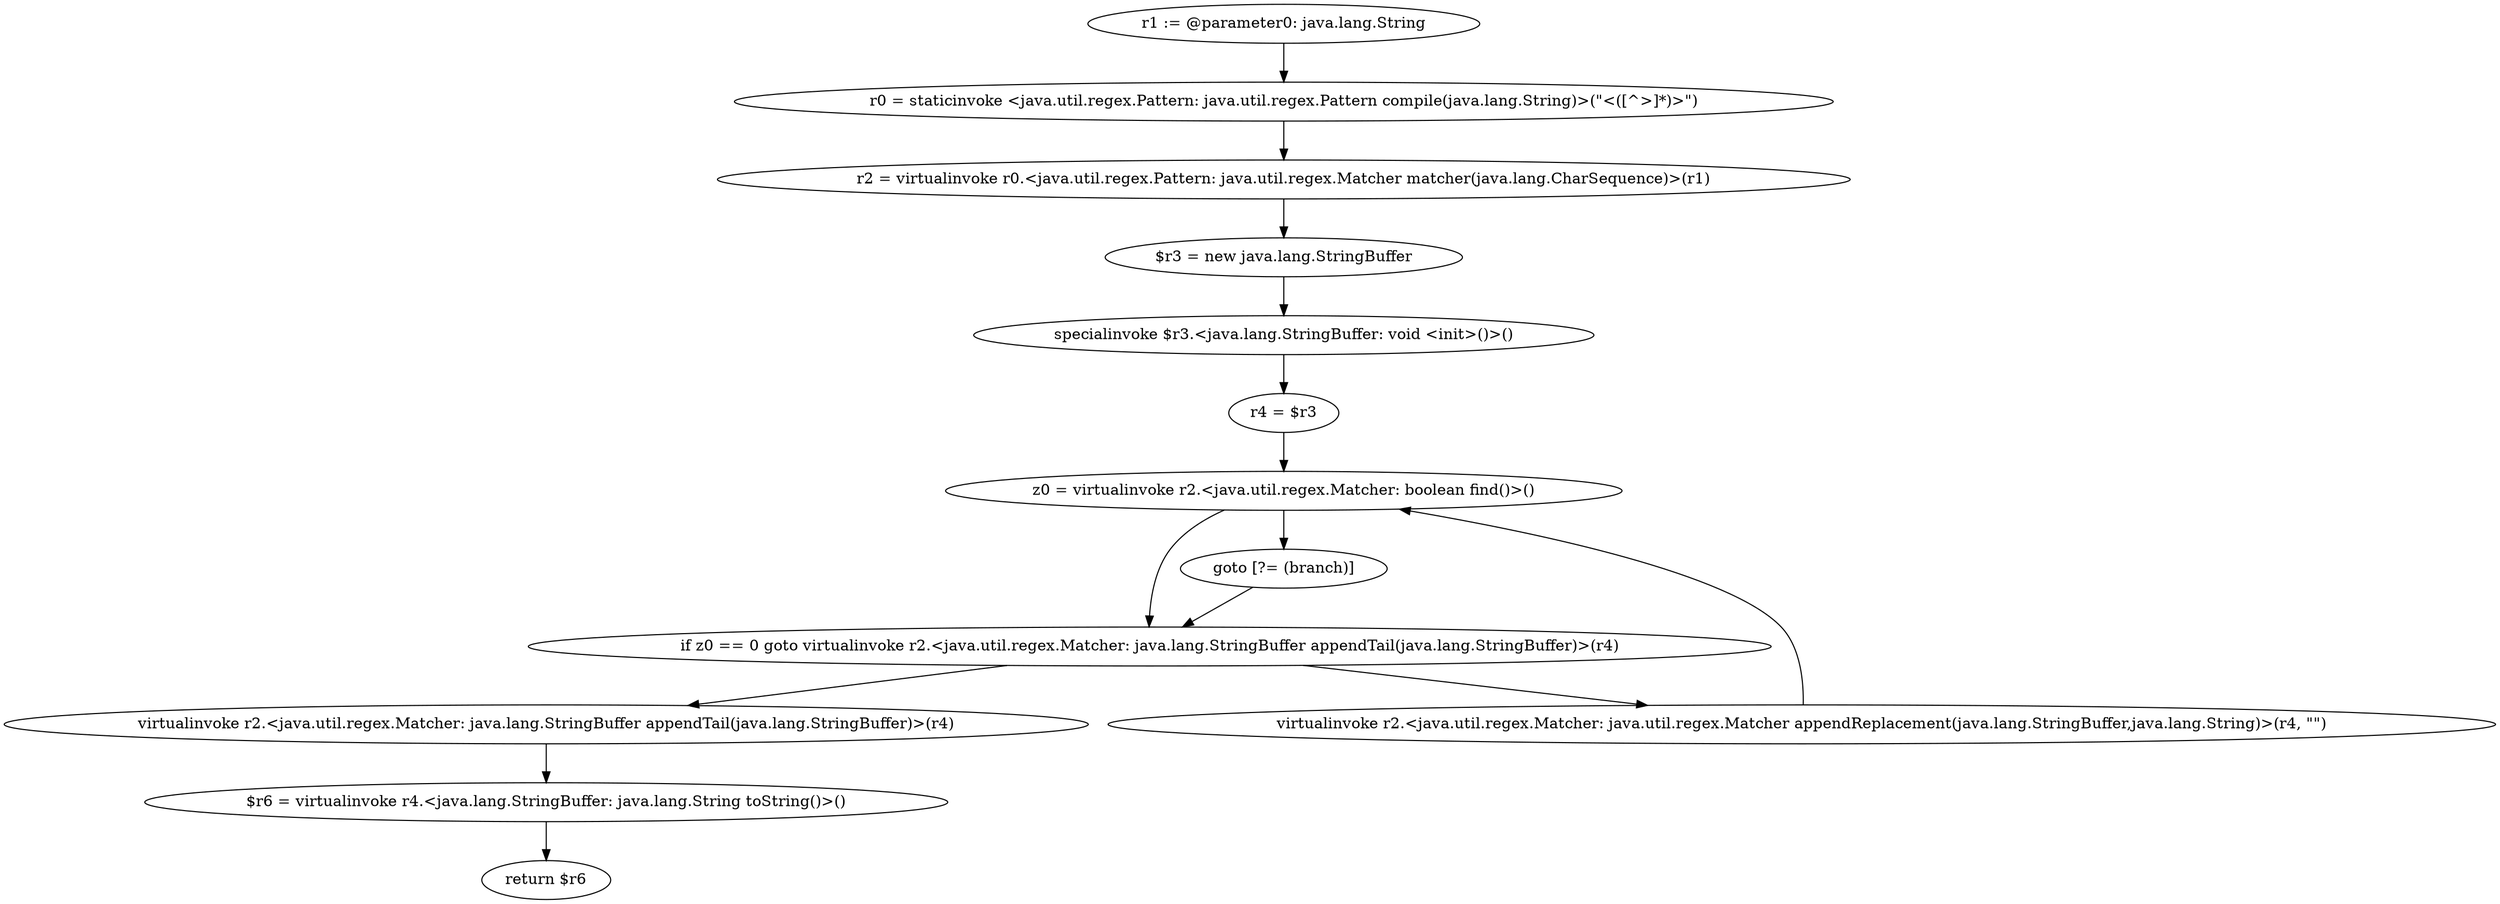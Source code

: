 digraph "unitGraph" {
    "r1 := @parameter0: java.lang.String"
    "r0 = staticinvoke <java.util.regex.Pattern: java.util.regex.Pattern compile(java.lang.String)>(\"<([^>]*)>\")"
    "r2 = virtualinvoke r0.<java.util.regex.Pattern: java.util.regex.Matcher matcher(java.lang.CharSequence)>(r1)"
    "$r3 = new java.lang.StringBuffer"
    "specialinvoke $r3.<java.lang.StringBuffer: void <init>()>()"
    "r4 = $r3"
    "z0 = virtualinvoke r2.<java.util.regex.Matcher: boolean find()>()"
    "if z0 == 0 goto virtualinvoke r2.<java.util.regex.Matcher: java.lang.StringBuffer appendTail(java.lang.StringBuffer)>(r4)"
    "virtualinvoke r2.<java.util.regex.Matcher: java.util.regex.Matcher appendReplacement(java.lang.StringBuffer,java.lang.String)>(r4, \"\")"
    "goto [?= (branch)]"
    "virtualinvoke r2.<java.util.regex.Matcher: java.lang.StringBuffer appendTail(java.lang.StringBuffer)>(r4)"
    "$r6 = virtualinvoke r4.<java.lang.StringBuffer: java.lang.String toString()>()"
    "return $r6"
    "r1 := @parameter0: java.lang.String"->"r0 = staticinvoke <java.util.regex.Pattern: java.util.regex.Pattern compile(java.lang.String)>(\"<([^>]*)>\")";
    "r0 = staticinvoke <java.util.regex.Pattern: java.util.regex.Pattern compile(java.lang.String)>(\"<([^>]*)>\")"->"r2 = virtualinvoke r0.<java.util.regex.Pattern: java.util.regex.Matcher matcher(java.lang.CharSequence)>(r1)";
    "r2 = virtualinvoke r0.<java.util.regex.Pattern: java.util.regex.Matcher matcher(java.lang.CharSequence)>(r1)"->"$r3 = new java.lang.StringBuffer";
    "$r3 = new java.lang.StringBuffer"->"specialinvoke $r3.<java.lang.StringBuffer: void <init>()>()";
    "specialinvoke $r3.<java.lang.StringBuffer: void <init>()>()"->"r4 = $r3";
    "r4 = $r3"->"z0 = virtualinvoke r2.<java.util.regex.Matcher: boolean find()>()";
    "z0 = virtualinvoke r2.<java.util.regex.Matcher: boolean find()>()"->"if z0 == 0 goto virtualinvoke r2.<java.util.regex.Matcher: java.lang.StringBuffer appendTail(java.lang.StringBuffer)>(r4)";
    "if z0 == 0 goto virtualinvoke r2.<java.util.regex.Matcher: java.lang.StringBuffer appendTail(java.lang.StringBuffer)>(r4)"->"virtualinvoke r2.<java.util.regex.Matcher: java.util.regex.Matcher appendReplacement(java.lang.StringBuffer,java.lang.String)>(r4, \"\")";
    "if z0 == 0 goto virtualinvoke r2.<java.util.regex.Matcher: java.lang.StringBuffer appendTail(java.lang.StringBuffer)>(r4)"->"virtualinvoke r2.<java.util.regex.Matcher: java.lang.StringBuffer appendTail(java.lang.StringBuffer)>(r4)";
    "virtualinvoke r2.<java.util.regex.Matcher: java.util.regex.Matcher appendReplacement(java.lang.StringBuffer,java.lang.String)>(r4, \"\")"->"z0 = virtualinvoke r2.<java.util.regex.Matcher: boolean find()>()";
    "z0 = virtualinvoke r2.<java.util.regex.Matcher: boolean find()>()"->"goto [?= (branch)]";
    "goto [?= (branch)]"->"if z0 == 0 goto virtualinvoke r2.<java.util.regex.Matcher: java.lang.StringBuffer appendTail(java.lang.StringBuffer)>(r4)";
    "virtualinvoke r2.<java.util.regex.Matcher: java.lang.StringBuffer appendTail(java.lang.StringBuffer)>(r4)"->"$r6 = virtualinvoke r4.<java.lang.StringBuffer: java.lang.String toString()>()";
    "$r6 = virtualinvoke r4.<java.lang.StringBuffer: java.lang.String toString()>()"->"return $r6";
}
